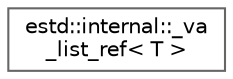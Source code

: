 digraph "Graphical Class Hierarchy"
{
 // LATEX_PDF_SIZE
  bgcolor="transparent";
  edge [fontname=Helvetica,fontsize=10,labelfontname=Helvetica,labelfontsize=10];
  node [fontname=Helvetica,fontsize=10,shape=box,height=0.2,width=0.4];
  rankdir="LR";
  Node0 [id="Node000000",label="estd::internal::_va\l_list_ref\< T \>",height=0.2,width=0.4,color="grey40", fillcolor="white", style="filled",URL="$df/d08/classestd_1_1internal_1_1__va__list__ref.html",tooltip=" "];
}
